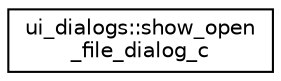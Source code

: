 digraph "Graphical Class Hierarchy"
{
 // LATEX_PDF_SIZE
  edge [fontname="Helvetica",fontsize="10",labelfontname="Helvetica",labelfontsize="10"];
  node [fontname="Helvetica",fontsize="10",shape=record];
  rankdir="LR";
  Node0 [label="ui_dialogs::show_open\l_file_dialog_c",height=0.2,width=0.4,color="black", fillcolor="white", style="filled",URL="$interfaceui__dialogs_1_1show__open__file__dialog__c.html",tooltip="Shows the user an Open-File dialog. Notice, the UI environment must be initialized prior to calling t..."];
}
